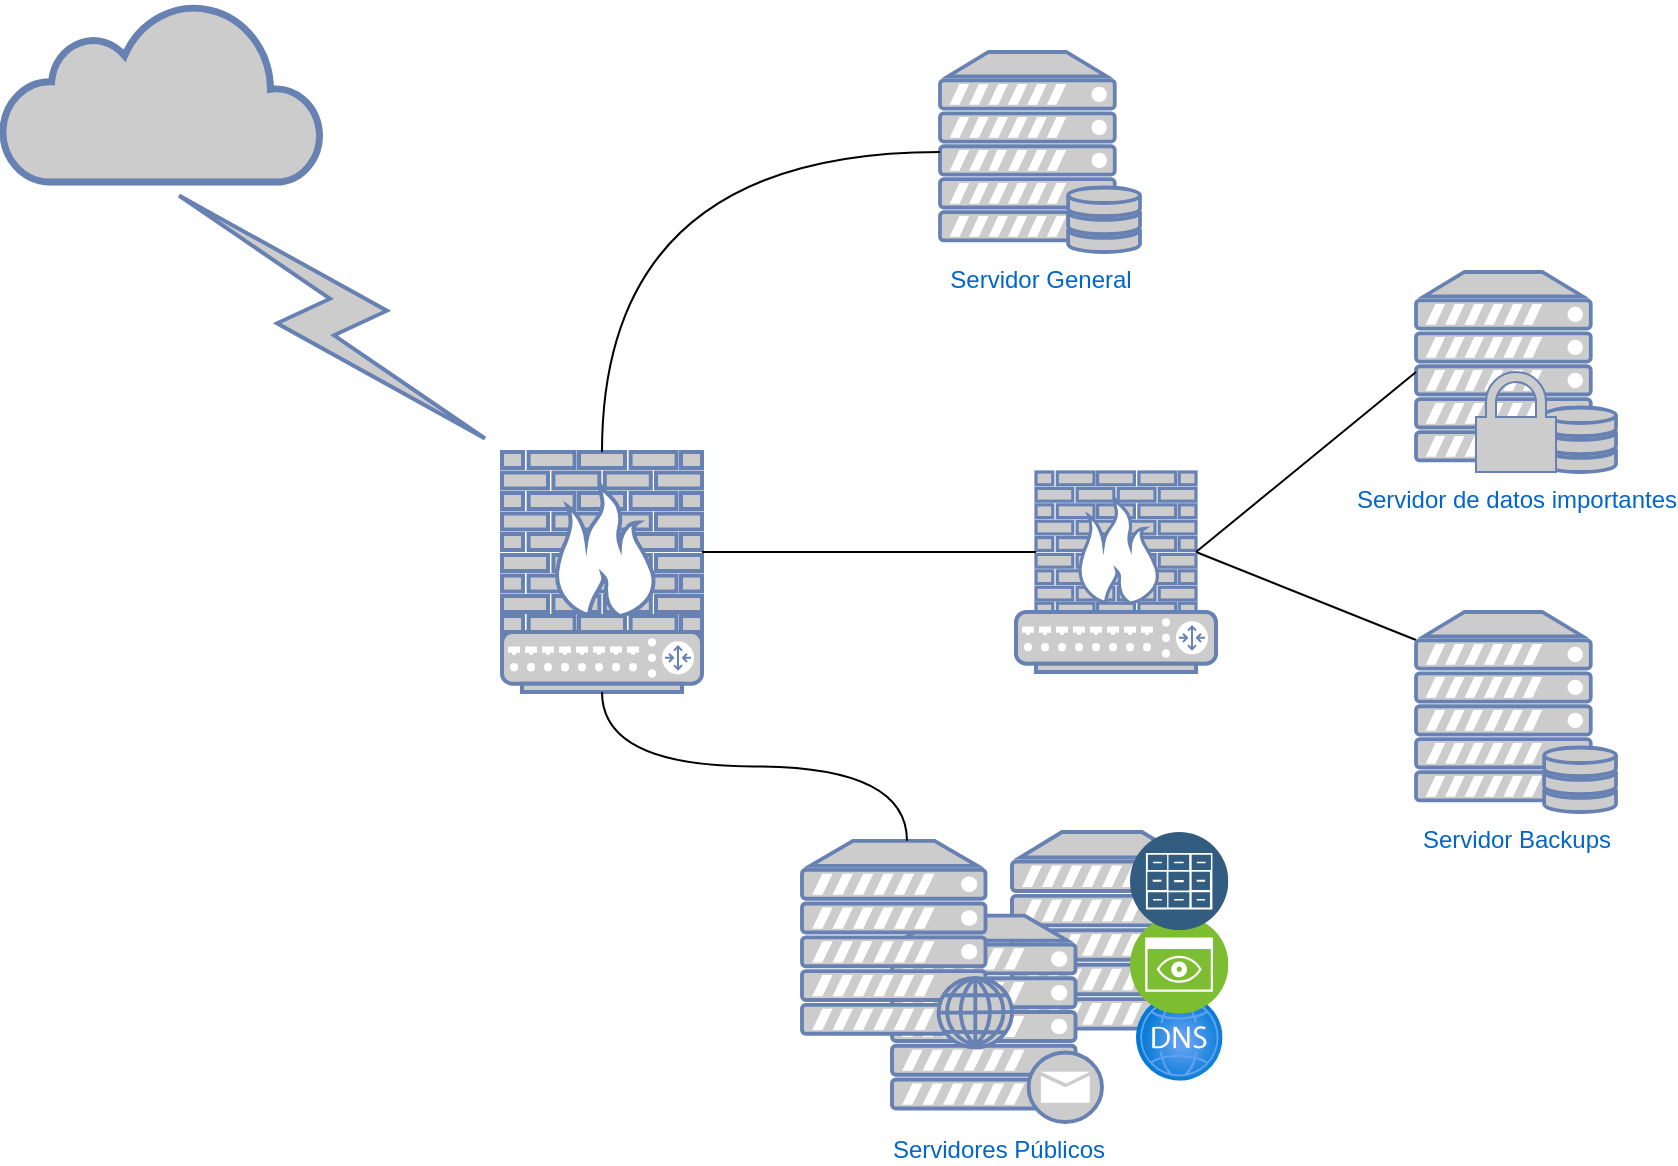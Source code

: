 <mxfile version="17.4.1" type="device"><diagram id="a_h-DT8qJO1JxhEG6zFm" name="Page-1"><mxGraphModel dx="1422" dy="762" grid="1" gridSize="10" guides="1" tooltips="1" connect="1" arrows="1" fold="1" page="1" pageScale="1" pageWidth="827" pageHeight="1169" math="0" shadow="0"><root><mxCell id="0"/><mxCell id="1" parent="0"/><mxCell id="RLP5p4NYO5MRtLX-FTpK-3" value="" style="html=1;outlineConnect=0;fillColor=#CCCCCC;strokeColor=#6881B3;gradientColor=none;gradientDirection=north;strokeWidth=2;shape=mxgraph.networks.cloud;fontColor=#ffffff;" parent="1" vertex="1"><mxGeometry x="20" y="15" width="160" height="90" as="geometry"/></mxCell><mxCell id="RLP5p4NYO5MRtLX-FTpK-6" value="Servidor General&lt;br&gt;" style="fontColor=#0066CC;verticalAlign=top;verticalLabelPosition=bottom;labelPosition=center;align=center;html=1;outlineConnect=0;fillColor=#CCCCCC;strokeColor=#6881B3;gradientColor=none;gradientDirection=north;strokeWidth=2;shape=mxgraph.networks.server_storage;" parent="1" vertex="1"><mxGeometry x="489" y="40" width="100" height="100" as="geometry"/></mxCell><mxCell id="RLP5p4NYO5MRtLX-FTpK-15" value="" style="group;fontColor=#004C99;" parent="1" vertex="1" connectable="0"><mxGeometry x="450" y="380" width="224" height="195" as="geometry"/></mxCell><mxCell id="OrYuoGVrMMqfk9BPKdsG-3" value="" style="group" parent="RLP5p4NYO5MRtLX-FTpK-15" vertex="1" connectable="0"><mxGeometry x="-30" y="50" width="214" height="145" as="geometry"/></mxCell><mxCell id="RLP5p4NYO5MRtLX-FTpK-13" value="" style="fontColor=#0066CC;verticalAlign=top;verticalLabelPosition=bottom;labelPosition=center;align=center;html=1;outlineConnect=0;fillColor=#CCCCCC;strokeColor=#6881B3;gradientColor=none;gradientDirection=north;strokeWidth=2;shape=mxgraph.networks.server;" parent="OrYuoGVrMMqfk9BPKdsG-3" vertex="1"><mxGeometry x="105" width="90" height="98.305" as="geometry"/></mxCell><mxCell id="RLP5p4NYO5MRtLX-FTpK-39" value="" style="aspect=fixed;html=1;points=[];align=center;image;fontSize=12;image=img/lib/azure2/networking/DNS_Zones.svg;" parent="OrYuoGVrMMqfk9BPKdsG-3" vertex="1"><mxGeometry x="167" y="81.102" width="43.254" height="43.254" as="geometry"/></mxCell><mxCell id="RLP5p4NYO5MRtLX-FTpK-17" value="Servidores Públicos&lt;br&gt;" style="fontColor=#0066CC;verticalAlign=top;verticalLabelPosition=bottom;labelPosition=center;align=center;html=1;outlineConnect=0;fillColor=#CCCCCC;strokeColor=#6881B3;gradientColor=none;gradientDirection=north;strokeWidth=2;shape=mxgraph.networks.mail_server;" parent="OrYuoGVrMMqfk9BPKdsG-3" vertex="1"><mxGeometry x="45" y="41.78" width="105" height="103.22" as="geometry"/></mxCell><mxCell id="RLP5p4NYO5MRtLX-FTpK-14" value="" style="fontColor=#0066CC;verticalAlign=top;verticalLabelPosition=bottom;labelPosition=center;align=center;html=1;outlineConnect=0;fillColor=#CCCCCC;strokeColor=#6881B3;gradientColor=none;gradientDirection=north;strokeWidth=2;shape=mxgraph.networks.web_server;" parent="OrYuoGVrMMqfk9BPKdsG-3" vertex="1"><mxGeometry y="4.424" width="105" height="103.22" as="geometry"/></mxCell><mxCell id="RLP5p4NYO5MRtLX-FTpK-30" value="" style="aspect=fixed;perimeter=ellipsePerimeter;html=1;align=center;shadow=0;dashed=0;fontColor=#4277BB;labelBackgroundColor=#ffffff;fontSize=12;spacingTop=3;image;image=img/lib/ibm/infrastructure/monitoring.svg;" parent="OrYuoGVrMMqfk9BPKdsG-3" vertex="1"><mxGeometry x="164" y="41.78" width="49.153" height="49.153" as="geometry"/></mxCell><mxCell id="RLP5p4NYO5MRtLX-FTpK-29" value="" style="aspect=fixed;perimeter=ellipsePerimeter;html=1;align=center;shadow=0;dashed=0;fontColor=#4277BB;labelBackgroundColor=#ffffff;fontSize=12;spacingTop=3;image;image=img/lib/ibm/data/file_repository.svg;" parent="OrYuoGVrMMqfk9BPKdsG-3" vertex="1"><mxGeometry x="164" width="49.153" height="49.153" as="geometry"/></mxCell><mxCell id="OrYuoGVrMMqfk9BPKdsG-9" style="edgeStyle=none;rounded=0;orthogonalLoop=1;jettySize=auto;html=1;exitX=0;exitY=0.14;exitDx=0;exitDy=0;exitPerimeter=0;entryX=1;entryY=0.5;entryDx=0;entryDy=0;entryPerimeter=0;shadow=0;labelBorderColor=default;endArrow=none;endFill=0;" parent="1" source="RLP5p4NYO5MRtLX-FTpK-18" target="0izDrkxTPMvGHyChFLdU-3" edge="1"><mxGeometry relative="1" as="geometry"/></mxCell><mxCell id="RLP5p4NYO5MRtLX-FTpK-18" value="Servidor Backups&lt;br&gt;" style="fontColor=#0066CC;verticalAlign=top;verticalLabelPosition=bottom;labelPosition=center;align=center;html=1;outlineConnect=0;fillColor=#CCCCCC;strokeColor=#6881B3;gradientColor=none;gradientDirection=north;strokeWidth=2;shape=mxgraph.networks.server_storage;" parent="1" vertex="1"><mxGeometry x="727" y="320" width="100" height="100" as="geometry"/></mxCell><mxCell id="RLP5p4NYO5MRtLX-FTpK-37" value="" style="group" parent="1" vertex="1" connectable="0"><mxGeometry x="727" y="150" width="100" height="100" as="geometry"/></mxCell><mxCell id="RLP5p4NYO5MRtLX-FTpK-11" value="Servidor de datos importantes" style="fontColor=#0066CC;verticalAlign=top;verticalLabelPosition=bottom;labelPosition=center;align=center;html=1;outlineConnect=0;fillColor=#CCCCCC;strokeColor=#6881B3;gradientColor=none;gradientDirection=north;strokeWidth=2;shape=mxgraph.networks.server_storage;" parent="RLP5p4NYO5MRtLX-FTpK-37" vertex="1"><mxGeometry width="100" height="100" as="geometry"/></mxCell><mxCell id="RLP5p4NYO5MRtLX-FTpK-22" value="" style="fontColor=#0066CC;verticalAlign=top;verticalLabelPosition=bottom;labelPosition=center;align=center;html=1;outlineConnect=0;fillColor=#CCCCCC;strokeColor=#6881B3;gradientColor=none;gradientDirection=north;strokeWidth=2;shape=mxgraph.networks.secured;" parent="RLP5p4NYO5MRtLX-FTpK-37" vertex="1"><mxGeometry x="30" y="50" width="40" height="50" as="geometry"/></mxCell><mxCell id="0izDrkxTPMvGHyChFLdU-6" value="" style="group" parent="1" vertex="1" connectable="0"><mxGeometry x="527" y="250" width="100" height="100" as="geometry"/></mxCell><mxCell id="0izDrkxTPMvGHyChFLdU-3" value="" style="fontColor=#0066CC;verticalAlign=top;verticalLabelPosition=bottom;labelPosition=center;align=center;html=1;outlineConnect=0;fillColor=#CCCCCC;strokeColor=#6881B3;gradientColor=none;gradientDirection=north;strokeWidth=2;shape=mxgraph.networks.firewall;" parent="0izDrkxTPMvGHyChFLdU-6" vertex="1"><mxGeometry x="10" width="80" height="80" as="geometry"/></mxCell><mxCell id="0izDrkxTPMvGHyChFLdU-5" value="" style="fontColor=#0066CC;verticalAlign=top;verticalLabelPosition=bottom;labelPosition=center;align=center;html=1;outlineConnect=0;fillColor=#CCCCCC;strokeColor=#6881B3;gradientColor=none;gradientDirection=north;strokeWidth=2;shape=mxgraph.networks.router;" parent="0izDrkxTPMvGHyChFLdU-6" vertex="1"><mxGeometry y="70" width="100" height="30" as="geometry"/></mxCell><mxCell id="0izDrkxTPMvGHyChFLdU-8" style="rounded=0;orthogonalLoop=1;jettySize=auto;html=1;exitX=1;exitY=0.5;exitDx=0;exitDy=0;exitPerimeter=0;entryX=0;entryY=0.5;entryDx=0;entryDy=0;entryPerimeter=0;fontColor=#004C99;endArrow=none;endFill=0;" parent="1" source="0izDrkxTPMvGHyChFLdU-3" target="RLP5p4NYO5MRtLX-FTpK-11" edge="1"><mxGeometry relative="1" as="geometry"/></mxCell><mxCell id="OrYuoGVrMMqfk9BPKdsG-4" value="" style="group" parent="1" vertex="1" connectable="0"><mxGeometry x="270" y="240" width="100" height="120" as="geometry"/></mxCell><mxCell id="RLP5p4NYO5MRtLX-FTpK-4" value="" style="fontColor=#0066CC;verticalAlign=top;verticalLabelPosition=bottom;labelPosition=center;align=center;html=1;outlineConnect=0;fillColor=#CCCCCC;strokeColor=#6881B3;gradientColor=none;gradientDirection=north;strokeWidth=2;shape=mxgraph.networks.firewall;" parent="OrYuoGVrMMqfk9BPKdsG-4" vertex="1"><mxGeometry width="100" height="100" as="geometry"/></mxCell><mxCell id="0izDrkxTPMvGHyChFLdU-4" value="" style="fontColor=#0066CC;verticalAlign=top;verticalLabelPosition=bottom;labelPosition=center;align=center;html=1;outlineConnect=0;fillColor=#CCCCCC;strokeColor=#6881B3;gradientColor=none;gradientDirection=north;strokeWidth=2;shape=mxgraph.networks.router;" parent="OrYuoGVrMMqfk9BPKdsG-4" vertex="1"><mxGeometry y="90" width="100" height="30" as="geometry"/></mxCell><mxCell id="PbJcOi5O_a49BenBxwyj-2" value="" style="html=1;outlineConnect=0;fillColor=#CCCCCC;strokeColor=#6881B3;gradientColor=none;gradientDirection=north;strokeWidth=2;shape=mxgraph.networks.comm_link_edge;html=1;rounded=0;shadow=0;labelBorderColor=default;endArrow=none;endFill=0;entryX=0.5;entryY=1;entryDx=0;entryDy=0;entryPerimeter=0;exitX=0;exitY=0;exitDx=0;exitDy=0;exitPerimeter=0;" edge="1" parent="1" source="RLP5p4NYO5MRtLX-FTpK-4" target="RLP5p4NYO5MRtLX-FTpK-3"><mxGeometry width="100" height="100" relative="1" as="geometry"><mxPoint x="380" y="370" as="sourcePoint"/><mxPoint x="480" y="270" as="targetPoint"/></mxGeometry></mxCell><mxCell id="PbJcOi5O_a49BenBxwyj-3" style="edgeStyle=orthogonalEdgeStyle;rounded=0;orthogonalLoop=1;jettySize=auto;html=1;exitX=0.5;exitY=1;exitDx=0;exitDy=0;exitPerimeter=0;entryX=0.5;entryY=0;entryDx=0;entryDy=0;entryPerimeter=0;shadow=0;labelBorderColor=default;endArrow=none;endFill=0;curved=1;" edge="1" parent="1" source="0izDrkxTPMvGHyChFLdU-4" target="RLP5p4NYO5MRtLX-FTpK-14"><mxGeometry relative="1" as="geometry"/></mxCell><mxCell id="PbJcOi5O_a49BenBxwyj-4" style="rounded=0;orthogonalLoop=1;jettySize=auto;html=1;exitX=1;exitY=0.5;exitDx=0;exitDy=0;exitPerimeter=0;shadow=0;labelBorderColor=default;endArrow=none;endFill=0;" edge="1" parent="1" source="RLP5p4NYO5MRtLX-FTpK-4" target="0izDrkxTPMvGHyChFLdU-3"><mxGeometry relative="1" as="geometry"/></mxCell><mxCell id="PbJcOi5O_a49BenBxwyj-6" style="edgeStyle=orthogonalEdgeStyle;curved=1;rounded=0;orthogonalLoop=1;jettySize=auto;html=1;exitX=0.5;exitY=0;exitDx=0;exitDy=0;exitPerimeter=0;entryX=0;entryY=0.5;entryDx=0;entryDy=0;entryPerimeter=0;shadow=0;labelBorderColor=default;endArrow=none;endFill=0;" edge="1" parent="1" source="RLP5p4NYO5MRtLX-FTpK-4" target="RLP5p4NYO5MRtLX-FTpK-6"><mxGeometry relative="1" as="geometry"/></mxCell></root></mxGraphModel></diagram></mxfile>